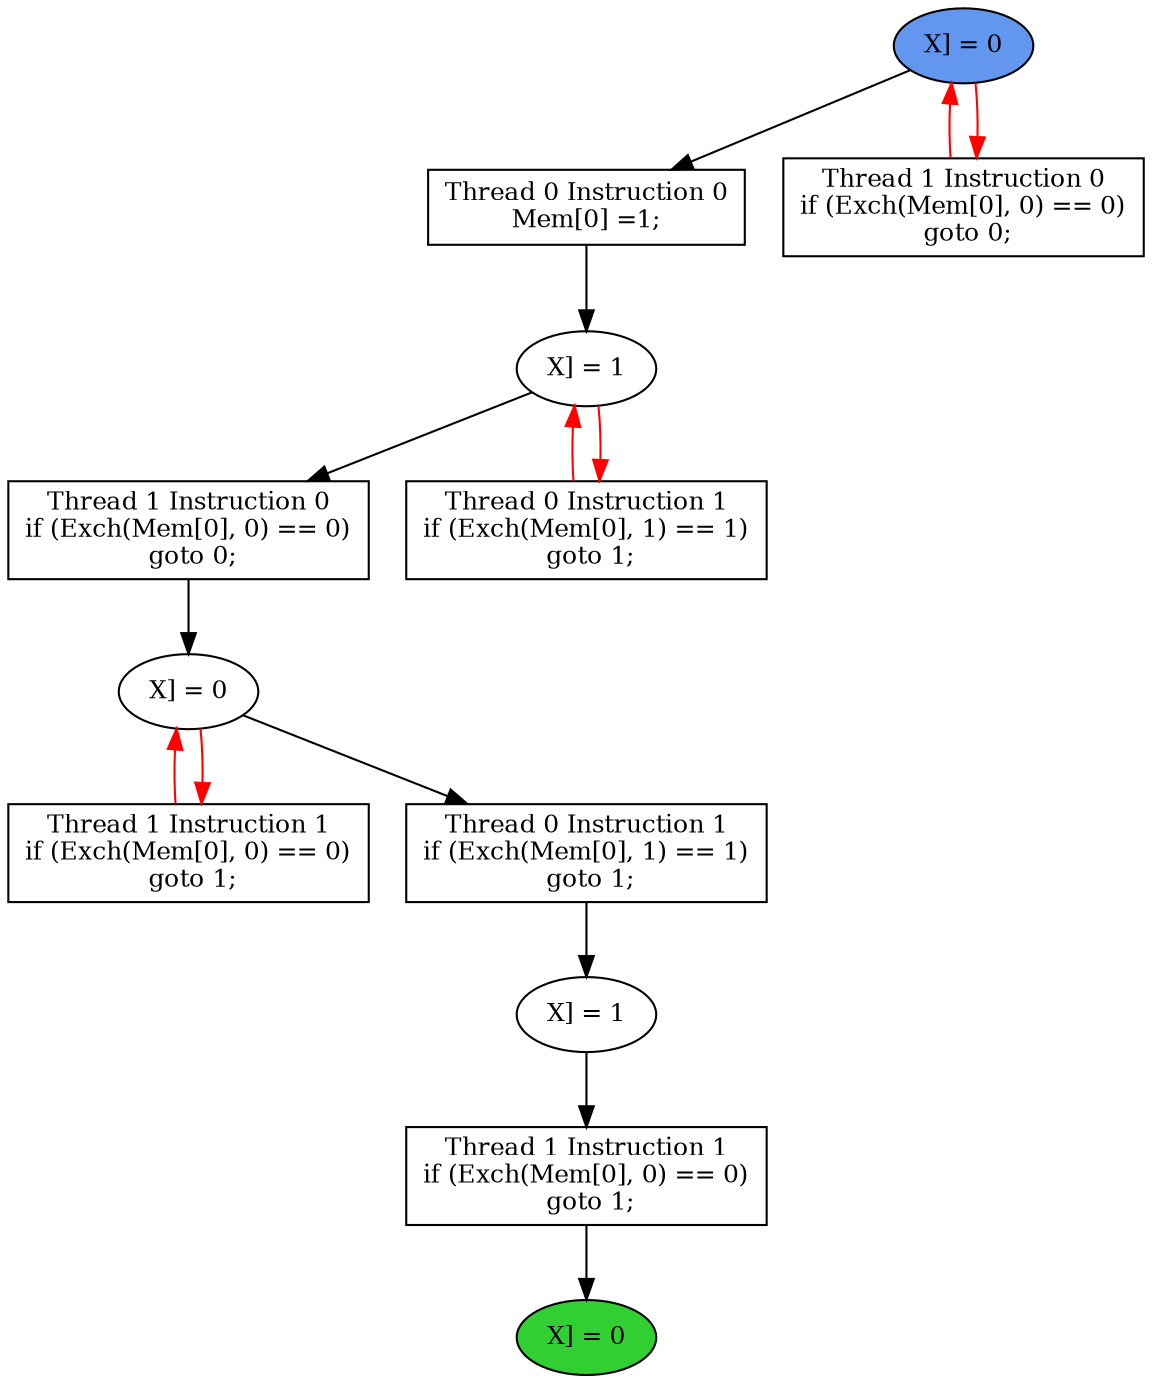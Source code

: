 digraph "graph" {
graph [fontsize=12]
node [fontsize=12]
edge [fontsize=12]
rankdir=TB;
"N10" -> "N9" [uuid = "<A0, END>", color = "#000000", fontcolor = "#ffffff", style = "solid", label = "", dir = "forward", weight = "1"]
"N20" -> "N19" [uuid = "<A1, S2>", color = "#ff0000", fontcolor = "#ffffff", style = "solid", label = "", dir = "back", weight = "1"]
"N23" -> "N22" [uuid = "<A2, S1>", color = "#000000", fontcolor = "#ffffff", style = "solid", label = "", dir = "forward", weight = "1"]
"N21" -> "N20" [uuid = "<A3, S2>", color = "#000000", fontcolor = "#ffffff", style = "solid", label = "", dir = "forward", weight = "1"]
"N22" -> "N18" [uuid = "<A4, S1>", color = "#ff0000", fontcolor = "#ffffff", style = "solid", label = "", dir = "back", weight = "1"]
"N12" -> "N11" [uuid = "<A5, S0>", color = "#000000", fontcolor = "#ffffff", style = "solid", label = "", dir = "forward", weight = "1"]
"N24" -> "N17" [uuid = "<A6, START>", color = "#ff0000", fontcolor = "#ffffff", style = "solid", label = "", dir = "back", weight = "1"]
"N11" -> "N10" [uuid = "<A0, S0>", color = "#000000", fontcolor = "#ffffff", style = "solid", label = "", dir = "forward", weight = "1"]
"N20" -> "N19" [uuid = "<A1, S2>", color = "#ff0000", fontcolor = "#ffffff", style = "solid", label = "", dir = "forward", weight = "1"]
"N24" -> "N23" [uuid = "<A2, START>", color = "#000000", fontcolor = "#ffffff", style = "solid", label = "", dir = "forward", weight = "1"]
"N22" -> "N21" [uuid = "<A3, S1>", color = "#000000", fontcolor = "#ffffff", style = "solid", label = "", dir = "forward", weight = "1"]
"N22" -> "N18" [uuid = "<A4, S1>", color = "#ff0000", fontcolor = "#ffffff", style = "solid", label = "", dir = "forward", weight = "1"]
"N20" -> "N12" [uuid = "<A5, S2>", color = "#000000", fontcolor = "#ffffff", style = "solid", label = "", dir = "forward", weight = "1"]
"N24" -> "N17" [uuid = "<A6, START>", color = "#ff0000", fontcolor = "#ffffff", style = "solid", label = "", dir = "forward", weight = "1"]
"N9" [uuid="END", label="X] = 0", fillcolor = "#31cf31", fontcolor = "#000000", shape = "ellipse", style = "filled, solid"]
"N10" [uuid="A0", label="Thread 1 Instruction 1
if (Exch(Mem[0], 0) == 0)
 goto 1;", fillcolor = "#ffffff", fontcolor = "#000000", shape = "box", style = "filled, solid"]
"N11" [uuid="S0", label="X] = 1", fillcolor = "#ffffff", fontcolor = "#000000", shape = "ellipse", style = "filled, solid"]
"N12" [uuid="A5", label="Thread 0 Instruction 1
if (Exch(Mem[0], 1) == 1)
 goto 1;", fillcolor = "#ffffff", fontcolor = "#000000", shape = "box", style = "filled, solid"]
"N17" [uuid="A6", label="Thread 1 Instruction 0
if (Exch(Mem[0], 0) == 0)
 goto 0;", fillcolor = "#ffffff", fontcolor = "#000000", shape = "box", style = "filled, solid"]
"N18" [uuid="A4", label="Thread 0 Instruction 1
if (Exch(Mem[0], 1) == 1)
 goto 1;", fillcolor = "#ffffff", fontcolor = "#000000", shape = "box", style = "filled, solid"]
"N19" [uuid="A1", label="Thread 1 Instruction 1
if (Exch(Mem[0], 0) == 0)
 goto 1;", fillcolor = "#ffffff", fontcolor = "#000000", shape = "box", style = "filled, solid"]
"N20" [uuid="S2", label="X] = 0", fillcolor = "#ffffff", fontcolor = "#000000", shape = "ellipse", style = "filled, solid"]
"N21" [uuid="A3", label="Thread 1 Instruction 0
if (Exch(Mem[0], 0) == 0)
 goto 0;", fillcolor = "#ffffff", fontcolor = "#000000", shape = "box", style = "filled, solid"]
"N22" [uuid="S1", label="X] = 1", fillcolor = "#ffffff", fontcolor = "#000000", shape = "ellipse", style = "filled, solid"]
"N23" [uuid="A2", label="Thread 0 Instruction 0
Mem[0] =1;", fillcolor = "#ffffff", fontcolor = "#000000", shape = "box", style = "filled, solid"]
"N24" [uuid="START", label="X] = 0", fillcolor = "#6396ef", fontcolor = "#000000", shape = "ellipse", style = "filled, solid"]
}